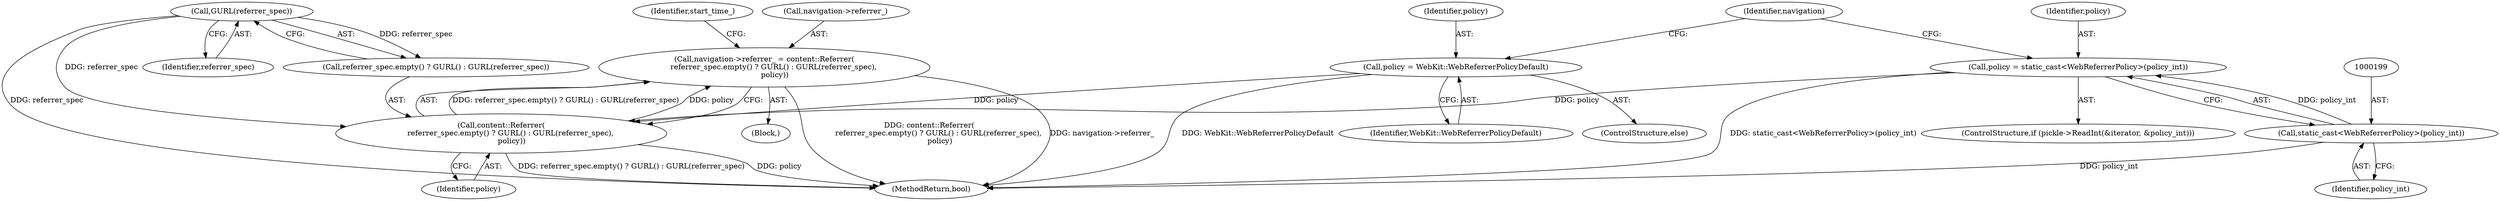 digraph "0_Chrome_027429ee5abe6e2fb5e3b2b4542f0a6fe0dbc12d@pointer" {
"1000205" [label="(Call,navigation->referrer_ = content::Referrer(\n        referrer_spec.empty() ? GURL() : GURL(referrer_spec),\n         policy))"];
"1000209" [label="(Call,content::Referrer(\n        referrer_spec.empty() ? GURL() : GURL(referrer_spec),\n         policy))"];
"1000213" [label="(Call,GURL(referrer_spec))"];
"1000202" [label="(Call,policy = WebKit::WebReferrerPolicyDefault)"];
"1000196" [label="(Call,policy = static_cast<WebReferrerPolicy>(policy_int))"];
"1000198" [label="(Call,static_cast<WebReferrerPolicy>(policy_int))"];
"1000205" [label="(Call,navigation->referrer_ = content::Referrer(\n        referrer_spec.empty() ? GURL() : GURL(referrer_spec),\n         policy))"];
"1000200" [label="(Identifier,policy_int)"];
"1000203" [label="(Identifier,policy)"];
"1000206" [label="(Call,navigation->referrer_)"];
"1000209" [label="(Call,content::Referrer(\n        referrer_spec.empty() ? GURL() : GURL(referrer_spec),\n         policy))"];
"1000198" [label="(Call,static_cast<WebReferrerPolicy>(policy_int))"];
"1000202" [label="(Call,policy = WebKit::WebReferrerPolicyDefault)"];
"1000197" [label="(Identifier,policy)"];
"1000207" [label="(Identifier,navigation)"];
"1000196" [label="(Call,policy = static_cast<WebReferrerPolicy>(policy_int))"];
"1000201" [label="(ControlStructure,else)"];
"1000214" [label="(Identifier,referrer_spec)"];
"1000204" [label="(Identifier,WebKit::WebReferrerPolicyDefault)"];
"1000255" [label="(MethodReturn,bool)"];
"1000181" [label="(Block,)"];
"1000218" [label="(Identifier,start_time_)"];
"1000213" [label="(Call,GURL(referrer_spec))"];
"1000190" [label="(ControlStructure,if (pickle->ReadInt(&iterator, &policy_int)))"];
"1000210" [label="(Call,referrer_spec.empty() ? GURL() : GURL(referrer_spec))"];
"1000215" [label="(Identifier,policy)"];
"1000205" -> "1000181"  [label="AST: "];
"1000205" -> "1000209"  [label="CFG: "];
"1000206" -> "1000205"  [label="AST: "];
"1000209" -> "1000205"  [label="AST: "];
"1000218" -> "1000205"  [label="CFG: "];
"1000205" -> "1000255"  [label="DDG: content::Referrer(\n        referrer_spec.empty() ? GURL() : GURL(referrer_spec),\n         policy)"];
"1000205" -> "1000255"  [label="DDG: navigation->referrer_"];
"1000209" -> "1000205"  [label="DDG: referrer_spec.empty() ? GURL() : GURL(referrer_spec)"];
"1000209" -> "1000205"  [label="DDG: policy"];
"1000209" -> "1000215"  [label="CFG: "];
"1000210" -> "1000209"  [label="AST: "];
"1000215" -> "1000209"  [label="AST: "];
"1000209" -> "1000255"  [label="DDG: referrer_spec.empty() ? GURL() : GURL(referrer_spec)"];
"1000209" -> "1000255"  [label="DDG: policy"];
"1000213" -> "1000209"  [label="DDG: referrer_spec"];
"1000202" -> "1000209"  [label="DDG: policy"];
"1000196" -> "1000209"  [label="DDG: policy"];
"1000213" -> "1000210"  [label="AST: "];
"1000213" -> "1000214"  [label="CFG: "];
"1000214" -> "1000213"  [label="AST: "];
"1000210" -> "1000213"  [label="CFG: "];
"1000213" -> "1000255"  [label="DDG: referrer_spec"];
"1000213" -> "1000210"  [label="DDG: referrer_spec"];
"1000202" -> "1000201"  [label="AST: "];
"1000202" -> "1000204"  [label="CFG: "];
"1000203" -> "1000202"  [label="AST: "];
"1000204" -> "1000202"  [label="AST: "];
"1000207" -> "1000202"  [label="CFG: "];
"1000202" -> "1000255"  [label="DDG: WebKit::WebReferrerPolicyDefault"];
"1000196" -> "1000190"  [label="AST: "];
"1000196" -> "1000198"  [label="CFG: "];
"1000197" -> "1000196"  [label="AST: "];
"1000198" -> "1000196"  [label="AST: "];
"1000207" -> "1000196"  [label="CFG: "];
"1000196" -> "1000255"  [label="DDG: static_cast<WebReferrerPolicy>(policy_int)"];
"1000198" -> "1000196"  [label="DDG: policy_int"];
"1000198" -> "1000200"  [label="CFG: "];
"1000199" -> "1000198"  [label="AST: "];
"1000200" -> "1000198"  [label="AST: "];
"1000198" -> "1000255"  [label="DDG: policy_int"];
}
